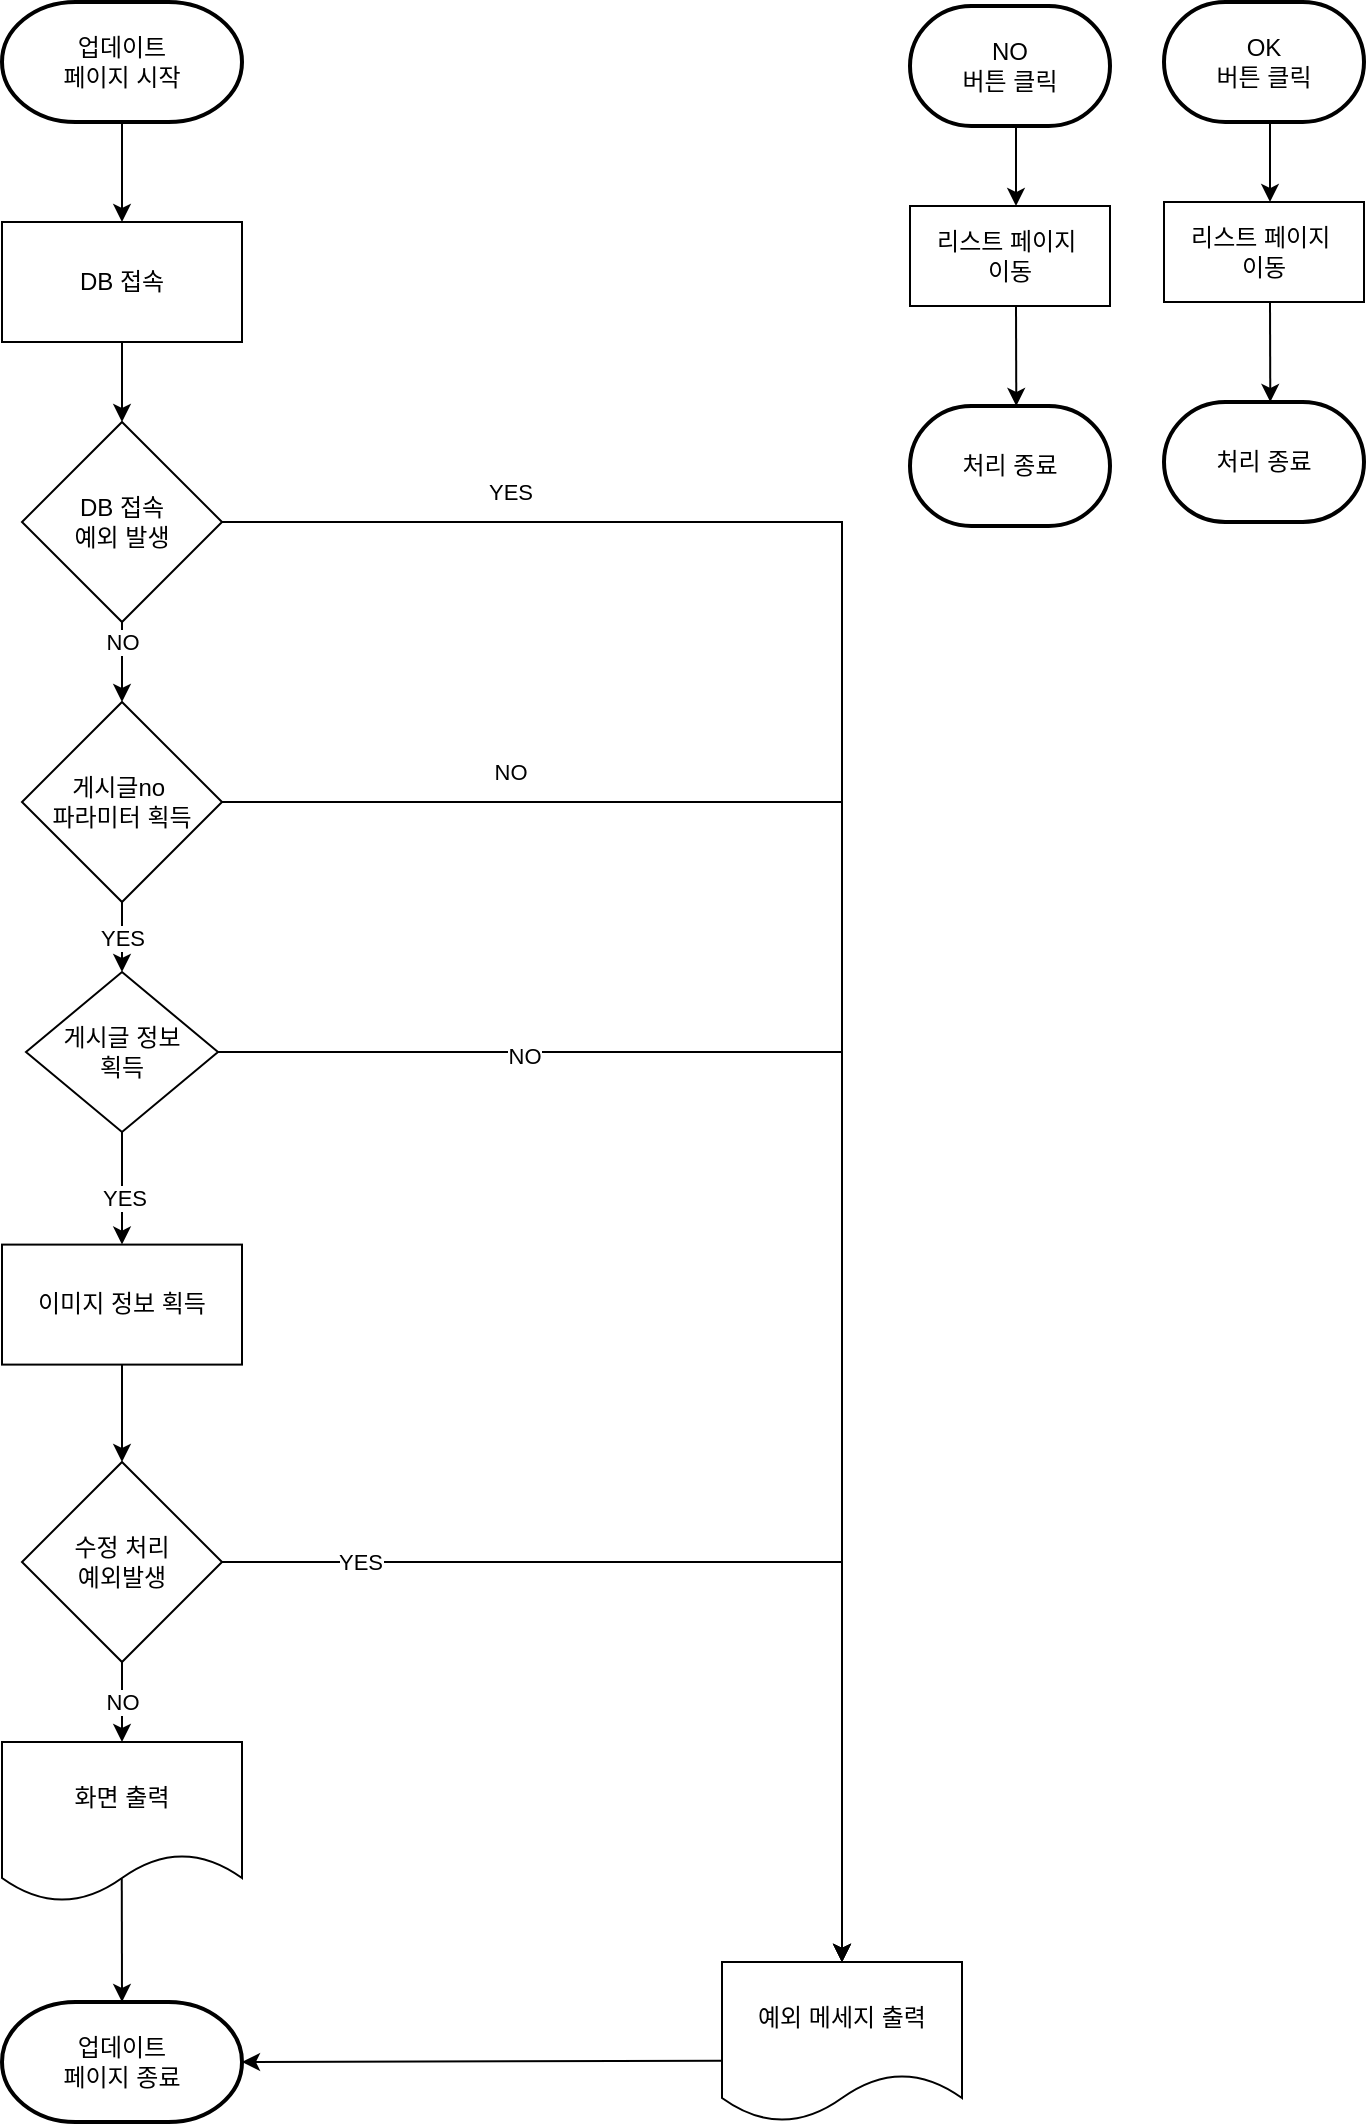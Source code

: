 <mxfile version="24.2.5" type="device">
  <diagram name="페이지-1" id="dn6LtrixUVRHAMwe1YuV">
    <mxGraphModel dx="1707" dy="1363" grid="1" gridSize="10" guides="1" tooltips="1" connect="1" arrows="1" fold="1" page="1" pageScale="1" pageWidth="827" pageHeight="1169" math="0" shadow="0">
      <root>
        <mxCell id="0" />
        <mxCell id="1" parent="0" />
        <mxCell id="wzJnZzL2Ru4MQdQKZyOJ-218" value="업데이트&lt;div&gt;페이지 시작&lt;/div&gt;" style="strokeWidth=2;html=1;shape=mxgraph.flowchart.terminator;whiteSpace=wrap;" vertex="1" parent="1">
          <mxGeometry x="916" y="60" width="120" height="60" as="geometry" />
        </mxCell>
        <mxCell id="wzJnZzL2Ru4MQdQKZyOJ-220" value="DB 접속" style="rounded=0;whiteSpace=wrap;html=1;" vertex="1" parent="1">
          <mxGeometry x="916" y="170" width="120" height="60" as="geometry" />
        </mxCell>
        <mxCell id="wzJnZzL2Ru4MQdQKZyOJ-221" value="" style="endArrow=classic;html=1;rounded=0;exitX=0.5;exitY=1;exitDx=0;exitDy=0;exitPerimeter=0;entryX=0.5;entryY=0;entryDx=0;entryDy=0;" edge="1" parent="1" source="wzJnZzL2Ru4MQdQKZyOJ-218" target="wzJnZzL2Ru4MQdQKZyOJ-220">
          <mxGeometry width="50" height="50" relative="1" as="geometry">
            <mxPoint x="1186" y="290" as="sourcePoint" />
            <mxPoint x="1236" y="240" as="targetPoint" />
          </mxGeometry>
        </mxCell>
        <mxCell id="wzJnZzL2Ru4MQdQKZyOJ-222" value="DB 접속&lt;div&gt;예외 발생&lt;/div&gt;" style="rhombus;whiteSpace=wrap;html=1;" vertex="1" parent="1">
          <mxGeometry x="926" y="270" width="100" height="100" as="geometry" />
        </mxCell>
        <mxCell id="wzJnZzL2Ru4MQdQKZyOJ-223" value="게시글no&amp;nbsp;&lt;div&gt;파라미터&amp;nbsp;&lt;span style=&quot;background-color: initial;&quot;&gt;획득&lt;/span&gt;&lt;/div&gt;" style="rhombus;whiteSpace=wrap;html=1;" vertex="1" parent="1">
          <mxGeometry x="926" y="410" width="100" height="100" as="geometry" />
        </mxCell>
        <mxCell id="wzJnZzL2Ru4MQdQKZyOJ-224" value="" style="endArrow=classic;html=1;rounded=0;exitX=0.5;exitY=1;exitDx=0;exitDy=0;entryX=0.5;entryY=0;entryDx=0;entryDy=0;" edge="1" parent="1" source="wzJnZzL2Ru4MQdQKZyOJ-222" target="wzJnZzL2Ru4MQdQKZyOJ-223">
          <mxGeometry relative="1" as="geometry">
            <mxPoint x="1316" y="610" as="sourcePoint" />
            <mxPoint x="1416" y="610" as="targetPoint" />
          </mxGeometry>
        </mxCell>
        <mxCell id="wzJnZzL2Ru4MQdQKZyOJ-225" value="NO" style="edgeLabel;resizable=0;html=1;;align=center;verticalAlign=middle;" connectable="0" vertex="1" parent="wzJnZzL2Ru4MQdQKZyOJ-224">
          <mxGeometry relative="1" as="geometry">
            <mxPoint y="-10" as="offset" />
          </mxGeometry>
        </mxCell>
        <mxCell id="wzJnZzL2Ru4MQdQKZyOJ-226" value="예외 메세지 출력" style="shape=document;whiteSpace=wrap;html=1;boundedLbl=1;" vertex="1" parent="1">
          <mxGeometry x="1276" y="1040" width="120" height="80" as="geometry" />
        </mxCell>
        <mxCell id="wzJnZzL2Ru4MQdQKZyOJ-227" value="이미지 정보 획득" style="rounded=0;whiteSpace=wrap;html=1;" vertex="1" parent="1">
          <mxGeometry x="916" y="681.3" width="120" height="60" as="geometry" />
        </mxCell>
        <mxCell id="wzJnZzL2Ru4MQdQKZyOJ-228" value="수정 처리&lt;div&gt;예외발생&lt;/div&gt;" style="rhombus;whiteSpace=wrap;html=1;" vertex="1" parent="1">
          <mxGeometry x="926" y="790" width="100" height="100" as="geometry" />
        </mxCell>
        <mxCell id="wzJnZzL2Ru4MQdQKZyOJ-229" value="화면 출력" style="shape=document;whiteSpace=wrap;html=1;boundedLbl=1;" vertex="1" parent="1">
          <mxGeometry x="916" y="930" width="120" height="80" as="geometry" />
        </mxCell>
        <mxCell id="wzJnZzL2Ru4MQdQKZyOJ-230" value="업데이트&lt;div&gt;페이지 종료&lt;/div&gt;" style="strokeWidth=2;html=1;shape=mxgraph.flowchart.terminator;whiteSpace=wrap;" vertex="1" parent="1">
          <mxGeometry x="916" y="1060" width="120" height="60" as="geometry" />
        </mxCell>
        <mxCell id="wzJnZzL2Ru4MQdQKZyOJ-231" value="" style="endArrow=classic;html=1;rounded=0;exitX=0.5;exitY=1;exitDx=0;exitDy=0;entryX=0.5;entryY=0;entryDx=0;entryDy=0;" edge="1" parent="1" source="wzJnZzL2Ru4MQdQKZyOJ-220" target="wzJnZzL2Ru4MQdQKZyOJ-222">
          <mxGeometry width="50" height="50" relative="1" as="geometry">
            <mxPoint x="1236" y="620" as="sourcePoint" />
            <mxPoint x="1286" y="570" as="targetPoint" />
          </mxGeometry>
        </mxCell>
        <mxCell id="wzJnZzL2Ru4MQdQKZyOJ-232" value="" style="endArrow=classic;html=1;rounded=0;entryX=0.5;entryY=0;entryDx=0;entryDy=0;exitX=1;exitY=0.5;exitDx=0;exitDy=0;" edge="1" parent="1" source="wzJnZzL2Ru4MQdQKZyOJ-222" target="wzJnZzL2Ru4MQdQKZyOJ-226">
          <mxGeometry relative="1" as="geometry">
            <mxPoint x="1206" y="700" as="sourcePoint" />
            <mxPoint x="1306" y="700" as="targetPoint" />
            <Array as="points">
              <mxPoint x="1336" y="320" />
            </Array>
          </mxGeometry>
        </mxCell>
        <mxCell id="wzJnZzL2Ru4MQdQKZyOJ-233" value="YES" style="edgeLabel;resizable=0;html=1;;align=center;verticalAlign=middle;" connectable="0" vertex="1" parent="wzJnZzL2Ru4MQdQKZyOJ-232">
          <mxGeometry relative="1" as="geometry">
            <mxPoint x="-166" y="-220" as="offset" />
          </mxGeometry>
        </mxCell>
        <mxCell id="wzJnZzL2Ru4MQdQKZyOJ-234" value="" style="endArrow=classic;html=1;rounded=0;exitX=1;exitY=0.5;exitDx=0;exitDy=0;entryX=0.5;entryY=0;entryDx=0;entryDy=0;" edge="1" parent="1" source="wzJnZzL2Ru4MQdQKZyOJ-223" target="wzJnZzL2Ru4MQdQKZyOJ-226">
          <mxGeometry relative="1" as="geometry">
            <mxPoint x="1116" y="540" as="sourcePoint" />
            <mxPoint x="1216" y="540" as="targetPoint" />
            <Array as="points">
              <mxPoint x="1336" y="460" />
            </Array>
          </mxGeometry>
        </mxCell>
        <mxCell id="wzJnZzL2Ru4MQdQKZyOJ-235" value="NO" style="edgeLabel;resizable=0;html=1;;align=center;verticalAlign=middle;" connectable="0" vertex="1" parent="wzJnZzL2Ru4MQdQKZyOJ-234">
          <mxGeometry relative="1" as="geometry">
            <mxPoint x="-166" y="-150" as="offset" />
          </mxGeometry>
        </mxCell>
        <mxCell id="wzJnZzL2Ru4MQdQKZyOJ-236" value="" style="endArrow=classic;html=1;rounded=0;exitX=1;exitY=0.5;exitDx=0;exitDy=0;entryX=0.5;entryY=0;entryDx=0;entryDy=0;" edge="1" parent="1" source="wzJnZzL2Ru4MQdQKZyOJ-228" target="wzJnZzL2Ru4MQdQKZyOJ-226">
          <mxGeometry relative="1" as="geometry">
            <mxPoint x="1086" y="750" as="sourcePoint" />
            <mxPoint x="1336" y="730" as="targetPoint" />
            <Array as="points">
              <mxPoint x="1336" y="840" />
            </Array>
          </mxGeometry>
        </mxCell>
        <mxCell id="wzJnZzL2Ru4MQdQKZyOJ-237" value="YES" style="edgeLabel;resizable=0;html=1;;align=center;verticalAlign=middle;" connectable="0" vertex="1" parent="wzJnZzL2Ru4MQdQKZyOJ-236">
          <mxGeometry relative="1" as="geometry">
            <mxPoint x="-186" as="offset" />
          </mxGeometry>
        </mxCell>
        <mxCell id="wzJnZzL2Ru4MQdQKZyOJ-238" value="" style="endArrow=classic;html=1;rounded=0;exitX=0.5;exitY=1;exitDx=0;exitDy=0;entryX=0.5;entryY=0;entryDx=0;entryDy=0;" edge="1" parent="1" source="wzJnZzL2Ru4MQdQKZyOJ-228" target="wzJnZzL2Ru4MQdQKZyOJ-229">
          <mxGeometry relative="1" as="geometry">
            <mxPoint x="1086" y="750" as="sourcePoint" />
            <mxPoint x="976" y="810" as="targetPoint" />
          </mxGeometry>
        </mxCell>
        <mxCell id="wzJnZzL2Ru4MQdQKZyOJ-239" value="NO" style="edgeLabel;resizable=0;html=1;;align=center;verticalAlign=middle;" connectable="0" vertex="1" parent="wzJnZzL2Ru4MQdQKZyOJ-238">
          <mxGeometry relative="1" as="geometry" />
        </mxCell>
        <mxCell id="wzJnZzL2Ru4MQdQKZyOJ-240" value="YES" style="endArrow=classic;html=1;rounded=0;exitX=0.5;exitY=1;exitDx=0;exitDy=0;entryX=0.5;entryY=0;entryDx=0;entryDy=0;" edge="1" parent="1" source="wzJnZzL2Ru4MQdQKZyOJ-223" target="wzJnZzL2Ru4MQdQKZyOJ-255">
          <mxGeometry relative="1" as="geometry">
            <mxPoint x="1086" y="710" as="sourcePoint" />
            <mxPoint x="980" y="550" as="targetPoint" />
          </mxGeometry>
        </mxCell>
        <mxCell id="wzJnZzL2Ru4MQdQKZyOJ-241" value="YES" style="edgeLabel;resizable=0;html=1;;align=center;verticalAlign=middle;" connectable="0" vertex="1" parent="wzJnZzL2Ru4MQdQKZyOJ-240">
          <mxGeometry relative="1" as="geometry" />
        </mxCell>
        <mxCell id="wzJnZzL2Ru4MQdQKZyOJ-242" value="" style="endArrow=classic;html=1;rounded=0;exitX=0.5;exitY=1;exitDx=0;exitDy=0;entryX=0.5;entryY=0;entryDx=0;entryDy=0;" edge="1" parent="1" source="wzJnZzL2Ru4MQdQKZyOJ-227" target="wzJnZzL2Ru4MQdQKZyOJ-228">
          <mxGeometry width="50" height="50" relative="1" as="geometry">
            <mxPoint x="1086" y="770" as="sourcePoint" />
            <mxPoint x="1136" y="720" as="targetPoint" />
          </mxGeometry>
        </mxCell>
        <mxCell id="wzJnZzL2Ru4MQdQKZyOJ-243" value="" style="endArrow=classic;html=1;rounded=0;exitX=0.499;exitY=0.852;exitDx=0;exitDy=0;exitPerimeter=0;entryX=0.5;entryY=0;entryDx=0;entryDy=0;entryPerimeter=0;" edge="1" parent="1" source="wzJnZzL2Ru4MQdQKZyOJ-229" target="wzJnZzL2Ru4MQdQKZyOJ-230">
          <mxGeometry width="50" height="50" relative="1" as="geometry">
            <mxPoint x="1496" y="840" as="sourcePoint" />
            <mxPoint x="1546" y="790" as="targetPoint" />
          </mxGeometry>
        </mxCell>
        <mxCell id="wzJnZzL2Ru4MQdQKZyOJ-244" value="처리 종료" style="strokeWidth=2;html=1;shape=mxgraph.flowchart.terminator;whiteSpace=wrap;" vertex="1" parent="1">
          <mxGeometry x="1370" y="262" width="100" height="60" as="geometry" />
        </mxCell>
        <mxCell id="wzJnZzL2Ru4MQdQKZyOJ-245" value="NO&lt;div&gt;버튼 클릭&lt;/div&gt;" style="strokeWidth=2;html=1;shape=mxgraph.flowchart.terminator;whiteSpace=wrap;" vertex="1" parent="1">
          <mxGeometry x="1370" y="62" width="100" height="60" as="geometry" />
        </mxCell>
        <mxCell id="wzJnZzL2Ru4MQdQKZyOJ-246" value="리스트 페이지&amp;nbsp;&lt;div&gt;이동&lt;/div&gt;" style="rounded=0;whiteSpace=wrap;html=1;" vertex="1" parent="1">
          <mxGeometry x="1370" y="162" width="100" height="50" as="geometry" />
        </mxCell>
        <mxCell id="wzJnZzL2Ru4MQdQKZyOJ-247" value="" style="endArrow=classic;html=1;rounded=0;exitX=0.5;exitY=1;exitDx=0;exitDy=0;exitPerimeter=0;entryX=0.5;entryY=0;entryDx=0;entryDy=0;" edge="1" parent="1">
          <mxGeometry width="50" height="50" relative="1" as="geometry">
            <mxPoint x="1423" y="122" as="sourcePoint" />
            <mxPoint x="1423" y="162" as="targetPoint" />
          </mxGeometry>
        </mxCell>
        <mxCell id="wzJnZzL2Ru4MQdQKZyOJ-248" value="" style="endArrow=classic;html=1;rounded=0;exitX=0.5;exitY=1;exitDx=0;exitDy=0;exitPerimeter=0;entryX=0.5;entryY=0;entryDx=0;entryDy=0;entryPerimeter=0;" edge="1" parent="1">
          <mxGeometry width="50" height="50" relative="1" as="geometry">
            <mxPoint x="1423" y="212" as="sourcePoint" />
            <mxPoint x="1423.15" y="262" as="targetPoint" />
          </mxGeometry>
        </mxCell>
        <mxCell id="wzJnZzL2Ru4MQdQKZyOJ-249" value="" style="endArrow=classic;html=1;rounded=0;exitX=0.001;exitY=0.617;exitDx=0;exitDy=0;entryX=1;entryY=0.5;entryDx=0;entryDy=0;entryPerimeter=0;exitPerimeter=0;" edge="1" parent="1" source="wzJnZzL2Ru4MQdQKZyOJ-226" target="wzJnZzL2Ru4MQdQKZyOJ-230">
          <mxGeometry width="50" height="50" relative="1" as="geometry">
            <mxPoint x="1386" y="810" as="sourcePoint" />
            <mxPoint x="1436" y="760" as="targetPoint" />
          </mxGeometry>
        </mxCell>
        <mxCell id="wzJnZzL2Ru4MQdQKZyOJ-250" value="처리 종료" style="strokeWidth=2;html=1;shape=mxgraph.flowchart.terminator;whiteSpace=wrap;" vertex="1" parent="1">
          <mxGeometry x="1497" y="260" width="100" height="60" as="geometry" />
        </mxCell>
        <mxCell id="wzJnZzL2Ru4MQdQKZyOJ-251" value="&lt;div&gt;OK&lt;/div&gt;&lt;div&gt;버튼 클릭&lt;/div&gt;" style="strokeWidth=2;html=1;shape=mxgraph.flowchart.terminator;whiteSpace=wrap;" vertex="1" parent="1">
          <mxGeometry x="1497" y="60" width="100" height="60" as="geometry" />
        </mxCell>
        <mxCell id="wzJnZzL2Ru4MQdQKZyOJ-252" value="리스트 페이지&amp;nbsp;&lt;div&gt;이동&lt;/div&gt;" style="rounded=0;whiteSpace=wrap;html=1;" vertex="1" parent="1">
          <mxGeometry x="1497" y="160" width="100" height="50" as="geometry" />
        </mxCell>
        <mxCell id="wzJnZzL2Ru4MQdQKZyOJ-253" value="" style="endArrow=classic;html=1;rounded=0;exitX=0.5;exitY=1;exitDx=0;exitDy=0;exitPerimeter=0;entryX=0.5;entryY=0;entryDx=0;entryDy=0;" edge="1" parent="1">
          <mxGeometry width="50" height="50" relative="1" as="geometry">
            <mxPoint x="1550" y="120" as="sourcePoint" />
            <mxPoint x="1550" y="160" as="targetPoint" />
          </mxGeometry>
        </mxCell>
        <mxCell id="wzJnZzL2Ru4MQdQKZyOJ-254" value="" style="endArrow=classic;html=1;rounded=0;exitX=0.5;exitY=1;exitDx=0;exitDy=0;exitPerimeter=0;entryX=0.5;entryY=0;entryDx=0;entryDy=0;entryPerimeter=0;" edge="1" parent="1">
          <mxGeometry width="50" height="50" relative="1" as="geometry">
            <mxPoint x="1550" y="210" as="sourcePoint" />
            <mxPoint x="1550.15" y="260" as="targetPoint" />
          </mxGeometry>
        </mxCell>
        <mxCell id="wzJnZzL2Ru4MQdQKZyOJ-256" value="" style="edgeStyle=orthogonalEdgeStyle;rounded=0;orthogonalLoop=1;jettySize=auto;html=1;" edge="1" parent="1" source="wzJnZzL2Ru4MQdQKZyOJ-255" target="wzJnZzL2Ru4MQdQKZyOJ-227">
          <mxGeometry relative="1" as="geometry" />
        </mxCell>
        <mxCell id="wzJnZzL2Ru4MQdQKZyOJ-259" value="YES" style="edgeLabel;html=1;align=center;verticalAlign=middle;resizable=0;points=[];" vertex="1" connectable="0" parent="wzJnZzL2Ru4MQdQKZyOJ-256">
          <mxGeometry x="0.164" y="1" relative="1" as="geometry">
            <mxPoint as="offset" />
          </mxGeometry>
        </mxCell>
        <mxCell id="wzJnZzL2Ru4MQdQKZyOJ-258" value="" style="edgeStyle=orthogonalEdgeStyle;rounded=0;orthogonalLoop=1;jettySize=auto;html=1;entryX=0.5;entryY=0;entryDx=0;entryDy=0;" edge="1" parent="1" source="wzJnZzL2Ru4MQdQKZyOJ-255" target="wzJnZzL2Ru4MQdQKZyOJ-226">
          <mxGeometry relative="1" as="geometry">
            <mxPoint x="1136" y="590" as="targetPoint" />
          </mxGeometry>
        </mxCell>
        <mxCell id="wzJnZzL2Ru4MQdQKZyOJ-260" value="NO" style="edgeLabel;html=1;align=center;verticalAlign=middle;resizable=0;points=[];" vertex="1" connectable="0" parent="wzJnZzL2Ru4MQdQKZyOJ-258">
          <mxGeometry x="-0.601" y="-2" relative="1" as="geometry">
            <mxPoint as="offset" />
          </mxGeometry>
        </mxCell>
        <mxCell id="wzJnZzL2Ru4MQdQKZyOJ-255" value="게시글 정보&lt;div&gt;획득&lt;/div&gt;" style="rhombus;whiteSpace=wrap;html=1;" vertex="1" parent="1">
          <mxGeometry x="928" y="545" width="96" height="80" as="geometry" />
        </mxCell>
      </root>
    </mxGraphModel>
  </diagram>
</mxfile>
